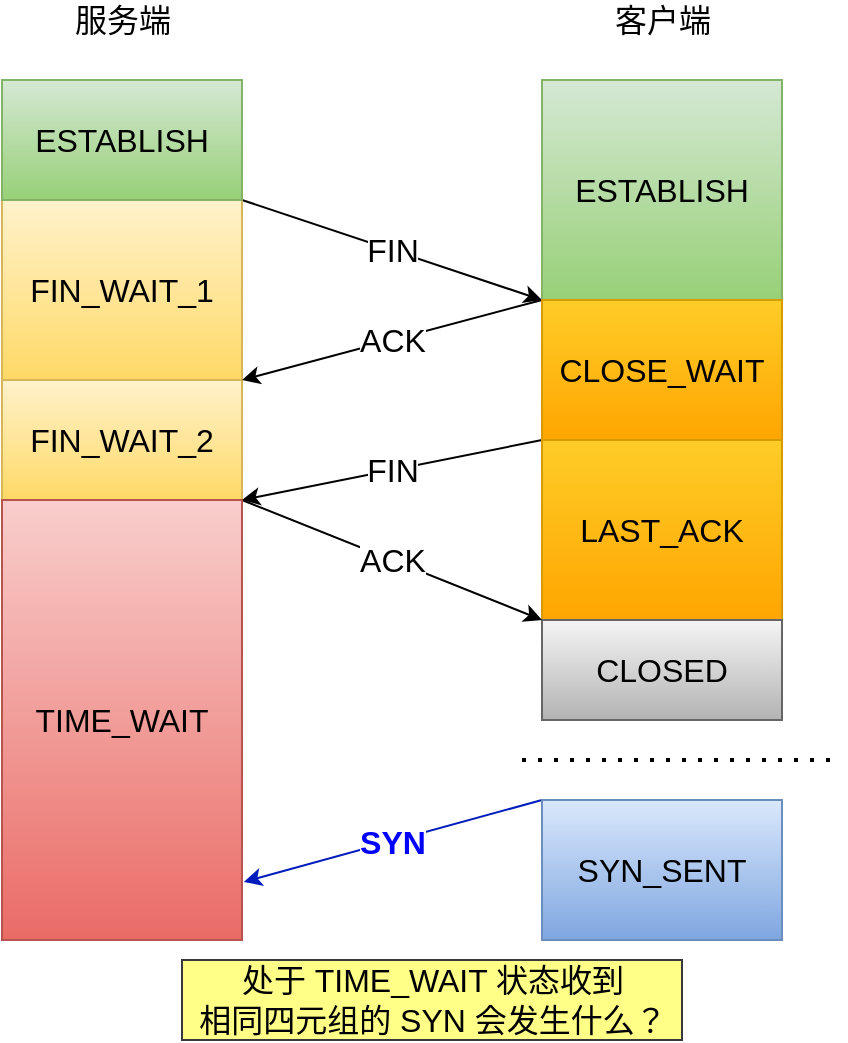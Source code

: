 <mxfile version="16.6.4" type="github">
  <diagram id="eWP6HRDvAkEaY5f8UC1E" name="Page-1">
    <mxGraphModel dx="946" dy="738" grid="1" gridSize="10" guides="1" tooltips="1" connect="1" arrows="1" fold="1" page="1" pageScale="1" pageWidth="827" pageHeight="1169" math="0" shadow="0">
      <root>
        <mxCell id="0" />
        <mxCell id="1" parent="0" />
        <mxCell id="kMez7bx0Xh_K7ekLbi1G-10" value="FIN" style="rounded=0;orthogonalLoop=1;jettySize=auto;html=1;entryX=0;entryY=0;entryDx=0;entryDy=0;exitX=1;exitY=1;exitDx=0;exitDy=0;fontSize=16;" edge="1" parent="1" source="kMez7bx0Xh_K7ekLbi1G-5" target="kMez7bx0Xh_K7ekLbi1G-6">
          <mxGeometry relative="1" as="geometry" />
        </mxCell>
        <mxCell id="kMez7bx0Xh_K7ekLbi1G-2" value="&lt;span style=&quot;font-size: 16px;&quot;&gt;FIN_WAIT_1&lt;/span&gt;" style="rounded=0;whiteSpace=wrap;html=1;fontSize=16;fillColor=#fff2cc;gradientColor=#ffd966;strokeColor=#d6b656;" vertex="1" parent="1">
          <mxGeometry x="160" y="180" width="120" height="90" as="geometry" />
        </mxCell>
        <mxCell id="kMez7bx0Xh_K7ekLbi1G-3" value="&lt;span style=&quot;font-size: 16px;&quot;&gt;FIN_WAIT_2&lt;/span&gt;" style="rounded=0;whiteSpace=wrap;html=1;fontSize=16;fillColor=#fff2cc;gradientColor=#ffd966;strokeColor=#d6b656;" vertex="1" parent="1">
          <mxGeometry x="160" y="270" width="120" height="60" as="geometry" />
        </mxCell>
        <mxCell id="kMez7bx0Xh_K7ekLbi1G-4" value="ESTABLISH" style="rounded=0;whiteSpace=wrap;html=1;fontSize=16;fillColor=#d5e8d4;gradientColor=#97d077;strokeColor=#82b366;" vertex="1" parent="1">
          <mxGeometry x="430" y="120" width="120" height="110" as="geometry" />
        </mxCell>
        <mxCell id="kMez7bx0Xh_K7ekLbi1G-5" value="ESTABLISH" style="rounded=0;whiteSpace=wrap;html=1;fontSize=16;fillColor=#d5e8d4;strokeColor=#82b366;gradientColor=#97d077;" vertex="1" parent="1">
          <mxGeometry x="160" y="120" width="120" height="60" as="geometry" />
        </mxCell>
        <mxCell id="kMez7bx0Xh_K7ekLbi1G-11" value="ACK" style="edgeStyle=none;rounded=0;orthogonalLoop=1;jettySize=auto;html=1;entryX=1;entryY=0;entryDx=0;entryDy=0;exitX=0;exitY=0;exitDx=0;exitDy=0;fontSize=16;" edge="1" parent="1" source="kMez7bx0Xh_K7ekLbi1G-6" target="kMez7bx0Xh_K7ekLbi1G-3">
          <mxGeometry relative="1" as="geometry" />
        </mxCell>
        <mxCell id="kMez7bx0Xh_K7ekLbi1G-12" value="FIN" style="edgeStyle=none;rounded=0;orthogonalLoop=1;jettySize=auto;html=1;entryX=1;entryY=1;entryDx=0;entryDy=0;exitX=0;exitY=1;exitDx=0;exitDy=0;fontSize=16;" edge="1" parent="1" source="kMez7bx0Xh_K7ekLbi1G-6" target="kMez7bx0Xh_K7ekLbi1G-3">
          <mxGeometry relative="1" as="geometry" />
        </mxCell>
        <mxCell id="kMez7bx0Xh_K7ekLbi1G-6" value="CLOSE_WAIT" style="rounded=0;whiteSpace=wrap;html=1;fontSize=16;fillColor=#ffcd28;gradientColor=#ffa500;strokeColor=#d79b00;" vertex="1" parent="1">
          <mxGeometry x="430" y="230" width="120" height="70" as="geometry" />
        </mxCell>
        <mxCell id="kMez7bx0Xh_K7ekLbi1G-7" value="LAST_ACK" style="rounded=0;whiteSpace=wrap;html=1;fontSize=16;fillColor=#ffcd28;gradientColor=#ffa500;strokeColor=#d79b00;" vertex="1" parent="1">
          <mxGeometry x="430" y="300" width="120" height="90" as="geometry" />
        </mxCell>
        <mxCell id="kMez7bx0Xh_K7ekLbi1G-8" value="CLOSED" style="rounded=0;whiteSpace=wrap;html=1;fontSize=16;fillColor=#f5f5f5;gradientColor=#b3b3b3;strokeColor=#666666;" vertex="1" parent="1">
          <mxGeometry x="430" y="390" width="120" height="50" as="geometry" />
        </mxCell>
        <mxCell id="kMez7bx0Xh_K7ekLbi1G-13" value="ACK" style="edgeStyle=none;rounded=0;orthogonalLoop=1;jettySize=auto;html=1;entryX=0;entryY=0;entryDx=0;entryDy=0;exitX=1;exitY=0;exitDx=0;exitDy=0;fontSize=16;" edge="1" parent="1" source="kMez7bx0Xh_K7ekLbi1G-9" target="kMez7bx0Xh_K7ekLbi1G-8">
          <mxGeometry relative="1" as="geometry" />
        </mxCell>
        <mxCell id="kMez7bx0Xh_K7ekLbi1G-9" value="&lt;span style=&quot;font-size: 16px;&quot;&gt;TIME_WAIT&lt;/span&gt;" style="rounded=0;whiteSpace=wrap;html=1;fontSize=16;fillColor=#f8cecc;gradientColor=#ea6b66;strokeColor=#b85450;" vertex="1" parent="1">
          <mxGeometry x="160" y="330" width="120" height="220" as="geometry" />
        </mxCell>
        <mxCell id="kMez7bx0Xh_K7ekLbi1G-15" value="SYN" style="edgeStyle=none;rounded=0;orthogonalLoop=1;jettySize=auto;html=1;entryX=1.008;entryY=0.868;entryDx=0;entryDy=0;exitX=0;exitY=0;exitDx=0;exitDy=0;entryPerimeter=0;fontSize=16;fillColor=#0050ef;strokeColor=#001DBC;fontStyle=1;fontColor=#0000FF;" edge="1" parent="1" source="kMez7bx0Xh_K7ekLbi1G-14" target="kMez7bx0Xh_K7ekLbi1G-9">
          <mxGeometry relative="1" as="geometry" />
        </mxCell>
        <mxCell id="kMez7bx0Xh_K7ekLbi1G-14" value="SYN_SENT" style="rounded=0;whiteSpace=wrap;html=1;fontSize=16;fillColor=#dae8fc;gradientColor=#7ea6e0;strokeColor=#6c8ebf;" vertex="1" parent="1">
          <mxGeometry x="430" y="480" width="120" height="70" as="geometry" />
        </mxCell>
        <mxCell id="kMez7bx0Xh_K7ekLbi1G-17" value="服务端" style="text;html=1;align=center;verticalAlign=middle;resizable=0;points=[];autosize=1;strokeColor=none;fillColor=none;fontSize=16;" vertex="1" parent="1">
          <mxGeometry x="190" y="80" width="60" height="20" as="geometry" />
        </mxCell>
        <mxCell id="kMez7bx0Xh_K7ekLbi1G-18" value="客户端" style="text;html=1;align=center;verticalAlign=middle;resizable=0;points=[];autosize=1;strokeColor=none;fillColor=none;fontSize=16;" vertex="1" parent="1">
          <mxGeometry x="460" y="80" width="60" height="20" as="geometry" />
        </mxCell>
        <mxCell id="kMez7bx0Xh_K7ekLbi1G-19" value="" style="endArrow=none;dashed=1;html=1;dashPattern=1 3;strokeWidth=2;rounded=0;fontSize=16;" edge="1" parent="1">
          <mxGeometry width="50" height="50" relative="1" as="geometry">
            <mxPoint x="420" y="460" as="sourcePoint" />
            <mxPoint x="580" y="460" as="targetPoint" />
          </mxGeometry>
        </mxCell>
        <mxCell id="kMez7bx0Xh_K7ekLbi1G-21" value="处于 TIME_WAIT 状态收到&lt;br&gt;相同四元组的 SYN 会发生什么？" style="text;html=1;align=center;verticalAlign=middle;resizable=0;points=[];autosize=1;strokeColor=#36393d;fillColor=#ffff88;fontSize=16;" vertex="1" parent="1">
          <mxGeometry x="250" y="560" width="250" height="40" as="geometry" />
        </mxCell>
      </root>
    </mxGraphModel>
  </diagram>
</mxfile>
